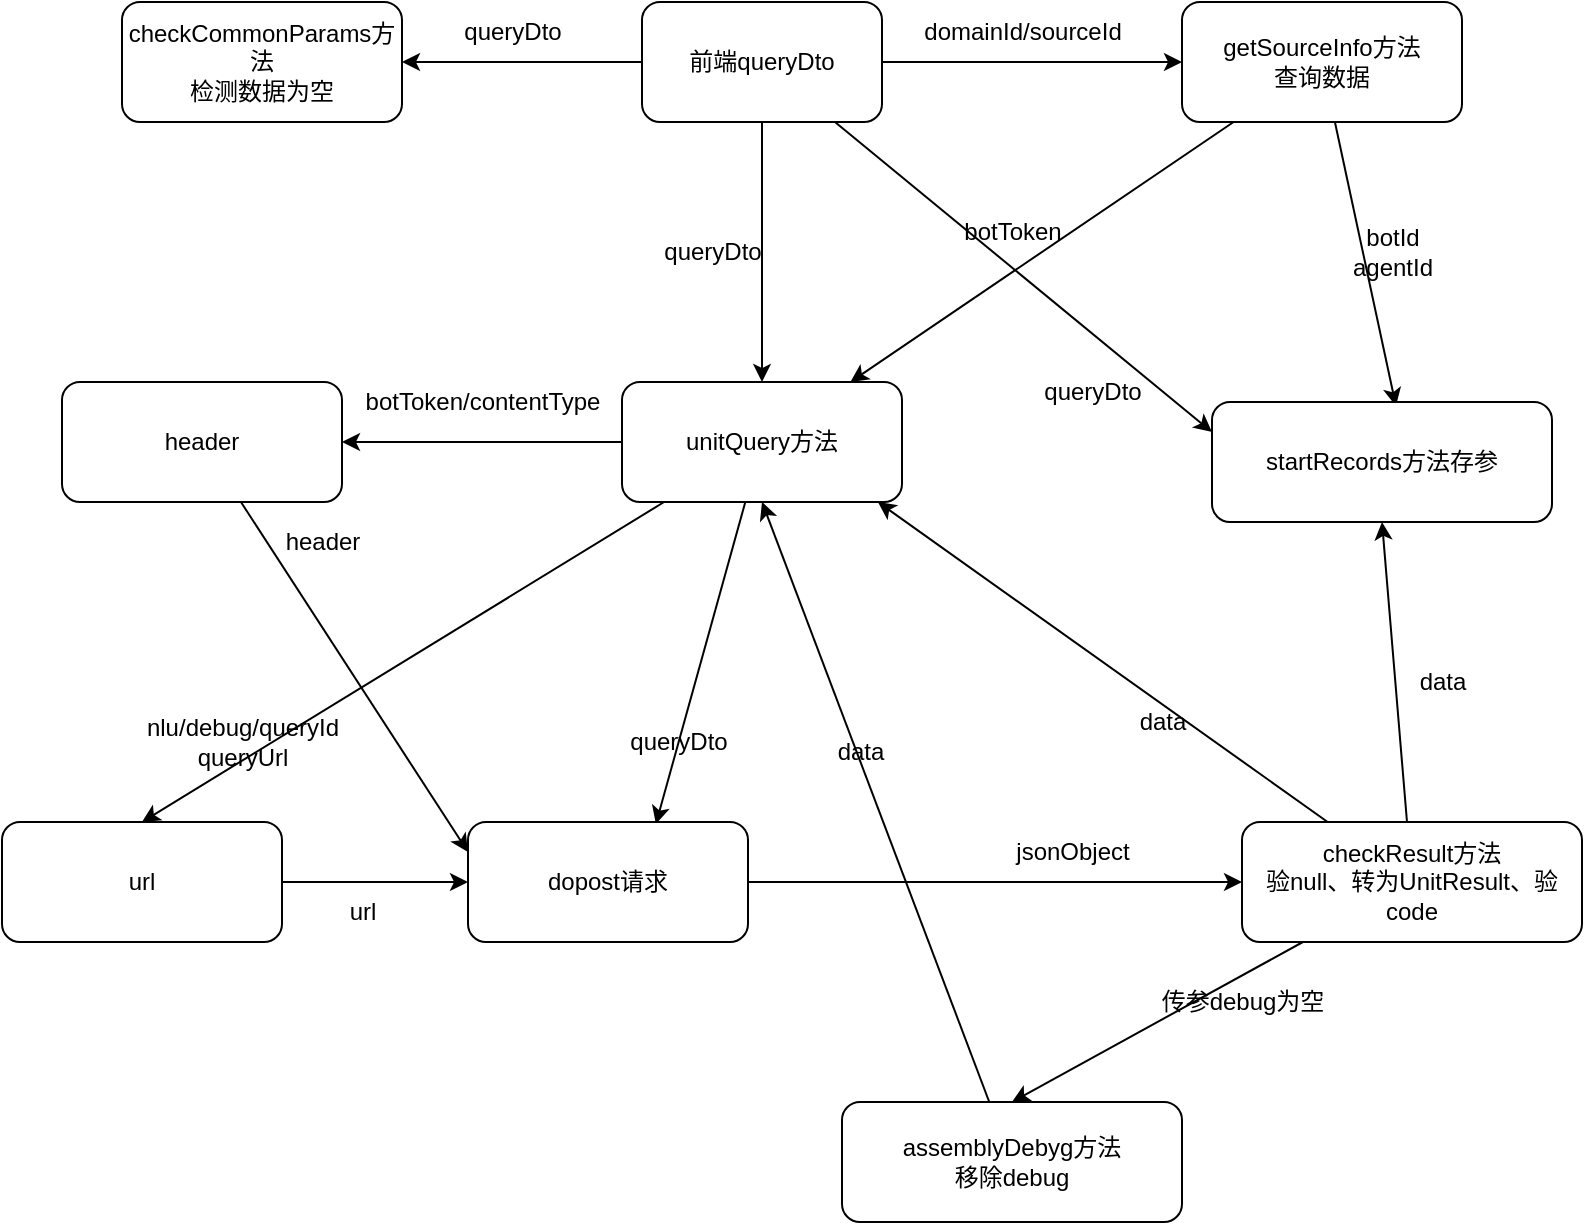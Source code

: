 <mxfile version="20.7.4" type="github">
  <diagram id="mmK9sB46ZYlwblmF82ep" name="第 1 页">
    <mxGraphModel dx="880" dy="442" grid="1" gridSize="10" guides="1" tooltips="1" connect="1" arrows="1" fold="1" page="1" pageScale="1" pageWidth="827" pageHeight="1169" math="0" shadow="0">
      <root>
        <mxCell id="0" />
        <mxCell id="1" parent="0" />
        <mxCell id="f1NmM2olDXPTfRD7Q3vH-14" style="edgeStyle=none;rounded=0;orthogonalLoop=1;jettySize=auto;html=1;" parent="1" source="f1NmM2olDXPTfRD7Q3vH-1" target="f1NmM2olDXPTfRD7Q3vH-12" edge="1">
          <mxGeometry relative="1" as="geometry" />
        </mxCell>
        <mxCell id="f1NmM2olDXPTfRD7Q3vH-19" style="edgeStyle=none;rounded=0;orthogonalLoop=1;jettySize=auto;html=1;entryX=1;entryY=0.5;entryDx=0;entryDy=0;" parent="1" source="f1NmM2olDXPTfRD7Q3vH-1" target="f1NmM2olDXPTfRD7Q3vH-2" edge="1">
          <mxGeometry relative="1" as="geometry" />
        </mxCell>
        <mxCell id="f1NmM2olDXPTfRD7Q3vH-20" style="edgeStyle=none;rounded=0;orthogonalLoop=1;jettySize=auto;html=1;entryX=0;entryY=0.5;entryDx=0;entryDy=0;" parent="1" source="f1NmM2olDXPTfRD7Q3vH-1" target="f1NmM2olDXPTfRD7Q3vH-5" edge="1">
          <mxGeometry relative="1" as="geometry" />
        </mxCell>
        <mxCell id="1Lz5mu5inwifLmUSbfgd-13" style="edgeStyle=none;rounded=0;orthogonalLoop=1;jettySize=auto;html=1;entryX=0;entryY=0.25;entryDx=0;entryDy=0;" edge="1" parent="1" source="f1NmM2olDXPTfRD7Q3vH-1" target="1Lz5mu5inwifLmUSbfgd-9">
          <mxGeometry relative="1" as="geometry" />
        </mxCell>
        <mxCell id="f1NmM2olDXPTfRD7Q3vH-1" value="前端queryDto" style="rounded=1;whiteSpace=wrap;html=1;" parent="1" vertex="1">
          <mxGeometry x="330" y="80" width="120" height="60" as="geometry" />
        </mxCell>
        <mxCell id="f1NmM2olDXPTfRD7Q3vH-2" value="&lt;div&gt;checkCommonParams方法&lt;/div&gt;&lt;div&gt;检测数据为空&lt;br&gt;&lt;/div&gt;" style="rounded=1;whiteSpace=wrap;html=1;" parent="1" vertex="1">
          <mxGeometry x="70" y="80" width="140" height="60" as="geometry" />
        </mxCell>
        <mxCell id="f1NmM2olDXPTfRD7Q3vH-4" value="queryDto" style="text;html=1;align=center;verticalAlign=middle;resizable=0;points=[];autosize=1;strokeColor=none;fillColor=none;" parent="1" vertex="1">
          <mxGeometry x="230" y="80" width="70" height="30" as="geometry" />
        </mxCell>
        <mxCell id="f1NmM2olDXPTfRD7Q3vH-21" style="edgeStyle=none;rounded=0;orthogonalLoop=1;jettySize=auto;html=1;" parent="1" source="f1NmM2olDXPTfRD7Q3vH-5" target="f1NmM2olDXPTfRD7Q3vH-12" edge="1">
          <mxGeometry relative="1" as="geometry" />
        </mxCell>
        <mxCell id="1Lz5mu5inwifLmUSbfgd-10" style="edgeStyle=none;rounded=0;orthogonalLoop=1;jettySize=auto;html=1;entryX=0.541;entryY=0.033;entryDx=0;entryDy=0;entryPerimeter=0;" edge="1" parent="1" source="f1NmM2olDXPTfRD7Q3vH-5" target="1Lz5mu5inwifLmUSbfgd-9">
          <mxGeometry relative="1" as="geometry" />
        </mxCell>
        <mxCell id="f1NmM2olDXPTfRD7Q3vH-5" value="&lt;div&gt;getSourceInfo方法&lt;/div&gt;&lt;div&gt;查询数据&lt;br&gt;&lt;/div&gt;" style="rounded=1;whiteSpace=wrap;html=1;" parent="1" vertex="1">
          <mxGeometry x="600" y="80" width="140" height="60" as="geometry" />
        </mxCell>
        <mxCell id="f1NmM2olDXPTfRD7Q3vH-7" value="domainId/sourceId" style="text;html=1;align=center;verticalAlign=middle;resizable=0;points=[];autosize=1;strokeColor=none;fillColor=none;" parent="1" vertex="1">
          <mxGeometry x="455" y="80" width="130" height="30" as="geometry" />
        </mxCell>
        <mxCell id="f1NmM2olDXPTfRD7Q3vH-9" value="botToken" style="text;html=1;align=center;verticalAlign=middle;resizable=0;points=[];autosize=1;strokeColor=none;fillColor=none;" parent="1" vertex="1">
          <mxGeometry x="480" y="180" width="70" height="30" as="geometry" />
        </mxCell>
        <mxCell id="f1NmM2olDXPTfRD7Q3vH-24" style="edgeStyle=none;rounded=0;orthogonalLoop=1;jettySize=auto;html=1;" parent="1" source="f1NmM2olDXPTfRD7Q3vH-12" target="f1NmM2olDXPTfRD7Q3vH-22" edge="1">
          <mxGeometry relative="1" as="geometry" />
        </mxCell>
        <mxCell id="f1NmM2olDXPTfRD7Q3vH-31" style="edgeStyle=none;rounded=0;orthogonalLoop=1;jettySize=auto;html=1;entryX=0.671;entryY=0.017;entryDx=0;entryDy=0;entryPerimeter=0;" parent="1" source="f1NmM2olDXPTfRD7Q3vH-12" target="f1NmM2olDXPTfRD7Q3vH-29" edge="1">
          <mxGeometry relative="1" as="geometry" />
        </mxCell>
        <mxCell id="1Lz5mu5inwifLmUSbfgd-6" style="edgeStyle=none;rounded=0;orthogonalLoop=1;jettySize=auto;html=1;entryX=0.5;entryY=0;entryDx=0;entryDy=0;" edge="1" parent="1" source="f1NmM2olDXPTfRD7Q3vH-12" target="f1NmM2olDXPTfRD7Q3vH-23">
          <mxGeometry relative="1" as="geometry" />
        </mxCell>
        <mxCell id="f1NmM2olDXPTfRD7Q3vH-12" value="unitQuery方法" style="rounded=1;whiteSpace=wrap;html=1;" parent="1" vertex="1">
          <mxGeometry x="320" y="270" width="140" height="60" as="geometry" />
        </mxCell>
        <mxCell id="f1NmM2olDXPTfRD7Q3vH-15" value="queryDto" style="text;html=1;align=center;verticalAlign=middle;resizable=0;points=[];autosize=1;strokeColor=none;fillColor=none;" parent="1" vertex="1">
          <mxGeometry x="330" y="190" width="70" height="30" as="geometry" />
        </mxCell>
        <mxCell id="f1NmM2olDXPTfRD7Q3vH-30" style="edgeStyle=none;rounded=0;orthogonalLoop=1;jettySize=auto;html=1;entryX=0;entryY=0.25;entryDx=0;entryDy=0;" parent="1" source="f1NmM2olDXPTfRD7Q3vH-22" target="f1NmM2olDXPTfRD7Q3vH-29" edge="1">
          <mxGeometry relative="1" as="geometry" />
        </mxCell>
        <mxCell id="f1NmM2olDXPTfRD7Q3vH-22" value="header" style="rounded=1;whiteSpace=wrap;html=1;" parent="1" vertex="1">
          <mxGeometry x="40" y="270" width="140" height="60" as="geometry" />
        </mxCell>
        <mxCell id="1Lz5mu5inwifLmUSbfgd-7" style="edgeStyle=none;rounded=0;orthogonalLoop=1;jettySize=auto;html=1;entryX=0;entryY=0.5;entryDx=0;entryDy=0;" edge="1" parent="1" source="f1NmM2olDXPTfRD7Q3vH-23" target="f1NmM2olDXPTfRD7Q3vH-29">
          <mxGeometry relative="1" as="geometry" />
        </mxCell>
        <mxCell id="f1NmM2olDXPTfRD7Q3vH-23" value="url" style="rounded=1;whiteSpace=wrap;html=1;" parent="1" vertex="1">
          <mxGeometry x="10" y="490" width="140" height="60" as="geometry" />
        </mxCell>
        <mxCell id="f1NmM2olDXPTfRD7Q3vH-25" value="botToken/contentType" style="text;html=1;align=center;verticalAlign=middle;resizable=0;points=[];autosize=1;strokeColor=none;fillColor=none;" parent="1" vertex="1">
          <mxGeometry x="180" y="265" width="140" height="30" as="geometry" />
        </mxCell>
        <mxCell id="f1NmM2olDXPTfRD7Q3vH-27" value="&lt;div&gt;nlu/debug/queryId&lt;/div&gt;&lt;div&gt;queryUrl&lt;/div&gt;" style="text;html=1;align=center;verticalAlign=middle;resizable=0;points=[];autosize=1;strokeColor=none;fillColor=none;" parent="1" vertex="1">
          <mxGeometry x="70" y="430" width="120" height="40" as="geometry" />
        </mxCell>
        <mxCell id="1Lz5mu5inwifLmUSbfgd-8" style="edgeStyle=none;rounded=0;orthogonalLoop=1;jettySize=auto;html=1;entryX=0;entryY=0.5;entryDx=0;entryDy=0;" edge="1" parent="1" source="f1NmM2olDXPTfRD7Q3vH-29" target="f1NmM2olDXPTfRD7Q3vH-43">
          <mxGeometry relative="1" as="geometry" />
        </mxCell>
        <mxCell id="f1NmM2olDXPTfRD7Q3vH-29" value="dopost请求" style="rounded=1;whiteSpace=wrap;html=1;" parent="1" vertex="1">
          <mxGeometry x="243" y="490" width="140" height="60" as="geometry" />
        </mxCell>
        <mxCell id="f1NmM2olDXPTfRD7Q3vH-33" value="url" style="text;html=1;align=center;verticalAlign=middle;resizable=0;points=[];autosize=1;strokeColor=none;fillColor=none;" parent="1" vertex="1">
          <mxGeometry x="170" y="520" width="40" height="30" as="geometry" />
        </mxCell>
        <mxCell id="f1NmM2olDXPTfRD7Q3vH-35" value="&lt;div&gt;header&lt;/div&gt;" style="text;html=1;align=center;verticalAlign=middle;resizable=0;points=[];autosize=1;strokeColor=none;fillColor=none;" parent="1" vertex="1">
          <mxGeometry x="140" y="335" width="60" height="30" as="geometry" />
        </mxCell>
        <mxCell id="f1NmM2olDXPTfRD7Q3vH-36" value="queryDto" style="text;html=1;align=center;verticalAlign=middle;resizable=0;points=[];autosize=1;strokeColor=none;fillColor=none;" parent="1" vertex="1">
          <mxGeometry x="313" y="435" width="70" height="30" as="geometry" />
        </mxCell>
        <mxCell id="f1NmM2olDXPTfRD7Q3vH-40" value="&lt;div&gt;jsonObject&lt;/div&gt;" style="text;html=1;align=center;verticalAlign=middle;resizable=0;points=[];autosize=1;strokeColor=none;fillColor=none;" parent="1" vertex="1">
          <mxGeometry x="505" y="490" width="80" height="30" as="geometry" />
        </mxCell>
        <mxCell id="f1NmM2olDXPTfRD7Q3vH-47" style="edgeStyle=none;rounded=0;orthogonalLoop=1;jettySize=auto;html=1;entryX=0.5;entryY=0;entryDx=0;entryDy=0;" parent="1" source="f1NmM2olDXPTfRD7Q3vH-43" target="f1NmM2olDXPTfRD7Q3vH-46" edge="1">
          <mxGeometry relative="1" as="geometry" />
        </mxCell>
        <mxCell id="1Lz5mu5inwifLmUSbfgd-15" style="edgeStyle=none;rounded=0;orthogonalLoop=1;jettySize=auto;html=1;entryX=0.914;entryY=1;entryDx=0;entryDy=0;entryPerimeter=0;" edge="1" parent="1" source="f1NmM2olDXPTfRD7Q3vH-43" target="f1NmM2olDXPTfRD7Q3vH-12">
          <mxGeometry relative="1" as="geometry" />
        </mxCell>
        <mxCell id="1Lz5mu5inwifLmUSbfgd-17" style="edgeStyle=none;rounded=0;orthogonalLoop=1;jettySize=auto;html=1;entryX=0.5;entryY=1;entryDx=0;entryDy=0;" edge="1" parent="1" source="f1NmM2olDXPTfRD7Q3vH-43" target="1Lz5mu5inwifLmUSbfgd-9">
          <mxGeometry relative="1" as="geometry" />
        </mxCell>
        <mxCell id="f1NmM2olDXPTfRD7Q3vH-43" value="&lt;div&gt;checkResult方法&lt;/div&gt;&lt;div&gt;验null、转为UnitResult、验code&lt;br&gt;&lt;/div&gt;" style="rounded=1;whiteSpace=wrap;html=1;" parent="1" vertex="1">
          <mxGeometry x="630" y="490" width="170" height="60" as="geometry" />
        </mxCell>
        <mxCell id="f1NmM2olDXPTfRD7Q3vH-50" style="edgeStyle=none;rounded=0;orthogonalLoop=1;jettySize=auto;html=1;entryX=0.5;entryY=1;entryDx=0;entryDy=0;" parent="1" source="f1NmM2olDXPTfRD7Q3vH-46" target="f1NmM2olDXPTfRD7Q3vH-12" edge="1">
          <mxGeometry relative="1" as="geometry" />
        </mxCell>
        <mxCell id="f1NmM2olDXPTfRD7Q3vH-46" value="&lt;div&gt;assemblyDebyg方法&lt;/div&gt;&lt;div&gt;移除debug&lt;br&gt;&lt;/div&gt;" style="rounded=1;whiteSpace=wrap;html=1;" parent="1" vertex="1">
          <mxGeometry x="430" y="630" width="170" height="60" as="geometry" />
        </mxCell>
        <mxCell id="1Lz5mu5inwifLmUSbfgd-9" value="startRecords方法存参" style="rounded=1;whiteSpace=wrap;html=1;" vertex="1" parent="1">
          <mxGeometry x="615" y="280" width="170" height="60" as="geometry" />
        </mxCell>
        <mxCell id="1Lz5mu5inwifLmUSbfgd-11" value="&lt;div&gt;botId&lt;/div&gt;&lt;div&gt;agentId&lt;br&gt;&lt;/div&gt;" style="text;html=1;align=center;verticalAlign=middle;resizable=0;points=[];autosize=1;strokeColor=none;fillColor=none;" vertex="1" parent="1">
          <mxGeometry x="675" y="185" width="60" height="40" as="geometry" />
        </mxCell>
        <mxCell id="1Lz5mu5inwifLmUSbfgd-14" value="queryDto" style="text;html=1;align=center;verticalAlign=middle;resizable=0;points=[];autosize=1;strokeColor=none;fillColor=none;" vertex="1" parent="1">
          <mxGeometry x="520" y="260" width="70" height="30" as="geometry" />
        </mxCell>
        <mxCell id="1Lz5mu5inwifLmUSbfgd-16" value="data" style="text;html=1;align=center;verticalAlign=middle;resizable=0;points=[];autosize=1;strokeColor=none;fillColor=none;" vertex="1" parent="1">
          <mxGeometry x="565" y="425" width="50" height="30" as="geometry" />
        </mxCell>
        <mxCell id="1Lz5mu5inwifLmUSbfgd-18" value="data" style="text;html=1;align=center;verticalAlign=middle;resizable=0;points=[];autosize=1;strokeColor=none;fillColor=none;" vertex="1" parent="1">
          <mxGeometry x="705" y="405" width="50" height="30" as="geometry" />
        </mxCell>
        <mxCell id="1Lz5mu5inwifLmUSbfgd-19" value="data" style="text;html=1;align=center;verticalAlign=middle;resizable=0;points=[];autosize=1;strokeColor=none;fillColor=none;" vertex="1" parent="1">
          <mxGeometry x="414" y="440" width="50" height="30" as="geometry" />
        </mxCell>
        <mxCell id="1Lz5mu5inwifLmUSbfgd-20" value="传参debug为空" style="text;html=1;align=center;verticalAlign=middle;resizable=0;points=[];autosize=1;strokeColor=none;fillColor=none;" vertex="1" parent="1">
          <mxGeometry x="575" y="565" width="110" height="30" as="geometry" />
        </mxCell>
      </root>
    </mxGraphModel>
  </diagram>
</mxfile>
